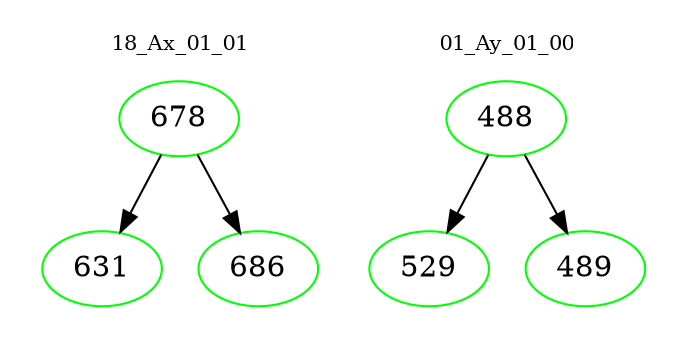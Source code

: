 digraph{
subgraph cluster_0 {
color = white
label = "18_Ax_01_01";
fontsize=10;
T0_678 [label="678", color="green"]
T0_678 -> T0_631 [color="black"]
T0_631 [label="631", color="green"]
T0_678 -> T0_686 [color="black"]
T0_686 [label="686", color="green"]
}
subgraph cluster_1 {
color = white
label = "01_Ay_01_00";
fontsize=10;
T1_488 [label="488", color="green"]
T1_488 -> T1_529 [color="black"]
T1_529 [label="529", color="green"]
T1_488 -> T1_489 [color="black"]
T1_489 [label="489", color="green"]
}
}
